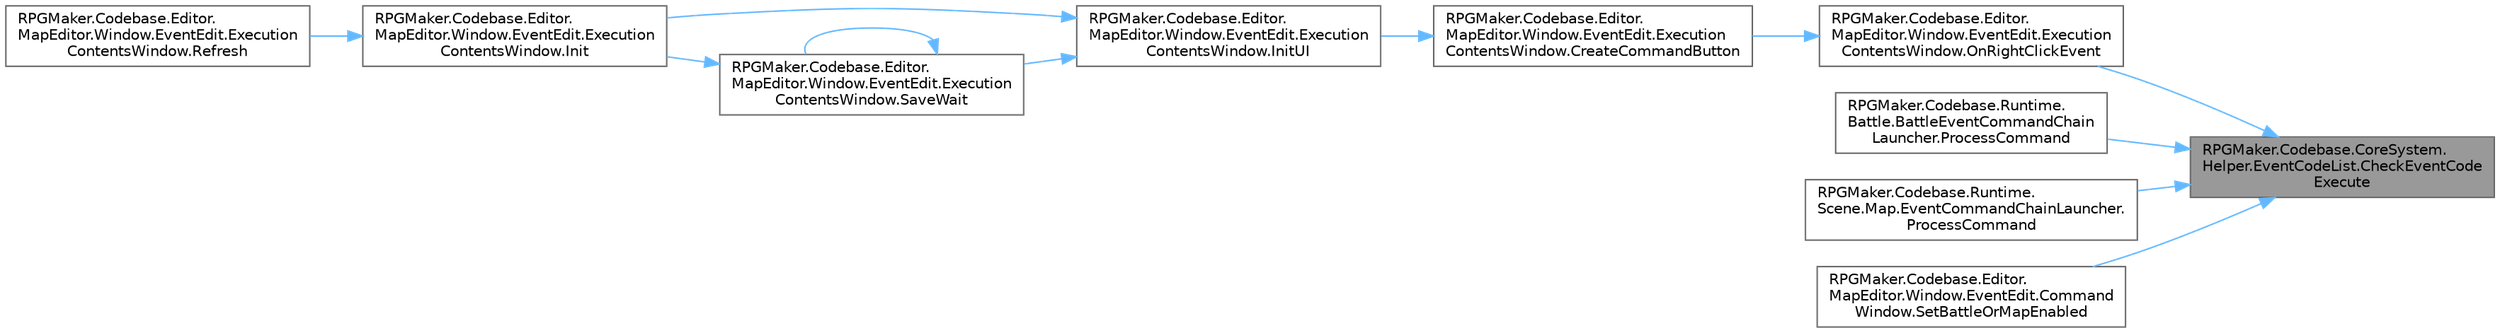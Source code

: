 digraph "RPGMaker.Codebase.CoreSystem.Helper.EventCodeList.CheckEventCodeExecute"
{
 // LATEX_PDF_SIZE
  bgcolor="transparent";
  edge [fontname=Helvetica,fontsize=10,labelfontname=Helvetica,labelfontsize=10];
  node [fontname=Helvetica,fontsize=10,shape=box,height=0.2,width=0.4];
  rankdir="RL";
  Node1 [id="Node000001",label="RPGMaker.Codebase.CoreSystem.\lHelper.EventCodeList.CheckEventCode\lExecute",height=0.2,width=0.4,color="gray40", fillcolor="grey60", style="filled", fontcolor="black",tooltip="イベントが実行可能かどうかの返却"];
  Node1 -> Node2 [id="edge1_Node000001_Node000002",dir="back",color="steelblue1",style="solid",tooltip=" "];
  Node2 [id="Node000002",label="RPGMaker.Codebase.Editor.\lMapEditor.Window.EventEdit.Execution\lContentsWindow.OnRightClickEvent",height=0.2,width=0.4,color="grey40", fillcolor="white", style="filled",URL="$d4/d5c/class_r_p_g_maker_1_1_codebase_1_1_editor_1_1_map_editor_1_1_window_1_1_event_edit_1_1_execution_contents_window.html#a31c7ab15f116e852ee5194da288527bd",tooltip=" "];
  Node2 -> Node3 [id="edge2_Node000002_Node000003",dir="back",color="steelblue1",style="solid",tooltip=" "];
  Node3 [id="Node000003",label="RPGMaker.Codebase.Editor.\lMapEditor.Window.EventEdit.Execution\lContentsWindow.CreateCommandButton",height=0.2,width=0.4,color="grey40", fillcolor="white", style="filled",URL="$d4/d5c/class_r_p_g_maker_1_1_codebase_1_1_editor_1_1_map_editor_1_1_window_1_1_event_edit_1_1_execution_contents_window.html#ae00a6bd44d8ed8d6b3fc47952ad7e93d",tooltip=" "];
  Node3 -> Node4 [id="edge3_Node000003_Node000004",dir="back",color="steelblue1",style="solid",tooltip=" "];
  Node4 [id="Node000004",label="RPGMaker.Codebase.Editor.\lMapEditor.Window.EventEdit.Execution\lContentsWindow.InitUI",height=0.2,width=0.4,color="grey40", fillcolor="white", style="filled",URL="$d4/d5c/class_r_p_g_maker_1_1_codebase_1_1_editor_1_1_map_editor_1_1_window_1_1_event_edit_1_1_execution_contents_window.html#a72f691a47338d5727f9b10a96914a1ac",tooltip=" "];
  Node4 -> Node5 [id="edge4_Node000004_Node000005",dir="back",color="steelblue1",style="solid",tooltip=" "];
  Node5 [id="Node000005",label="RPGMaker.Codebase.Editor.\lMapEditor.Window.EventEdit.Execution\lContentsWindow.Init",height=0.2,width=0.4,color="grey40", fillcolor="white", style="filled",URL="$d4/d5c/class_r_p_g_maker_1_1_codebase_1_1_editor_1_1_map_editor_1_1_window_1_1_event_edit_1_1_execution_contents_window.html#ad86557eb75b462f24a939e27f5892cd7",tooltip=" "];
  Node5 -> Node6 [id="edge5_Node000005_Node000006",dir="back",color="steelblue1",style="solid",tooltip=" "];
  Node6 [id="Node000006",label="RPGMaker.Codebase.Editor.\lMapEditor.Window.EventEdit.Execution\lContentsWindow.Refresh",height=0.2,width=0.4,color="grey40", fillcolor="white", style="filled",URL="$d4/d5c/class_r_p_g_maker_1_1_codebase_1_1_editor_1_1_map_editor_1_1_window_1_1_event_edit_1_1_execution_contents_window.html#a7dbe15d0c9b7a0d788ddf8069371c727",tooltip="内部のデータの再取得を行い、描画内容の更新を行う"];
  Node4 -> Node7 [id="edge6_Node000004_Node000007",dir="back",color="steelblue1",style="solid",tooltip=" "];
  Node7 [id="Node000007",label="RPGMaker.Codebase.Editor.\lMapEditor.Window.EventEdit.Execution\lContentsWindow.SaveWait",height=0.2,width=0.4,color="grey40", fillcolor="white", style="filled",URL="$d4/d5c/class_r_p_g_maker_1_1_codebase_1_1_editor_1_1_map_editor_1_1_window_1_1_event_edit_1_1_execution_contents_window.html#a67cf99d9b2040dc66873e4548b6e6311",tooltip=" "];
  Node7 -> Node5 [id="edge7_Node000007_Node000005",dir="back",color="steelblue1",style="solid",tooltip=" "];
  Node7 -> Node7 [id="edge8_Node000007_Node000007",dir="back",color="steelblue1",style="solid",tooltip=" "];
  Node1 -> Node8 [id="edge9_Node000001_Node000008",dir="back",color="steelblue1",style="solid",tooltip=" "];
  Node8 [id="Node000008",label="RPGMaker.Codebase.Runtime.\lBattle.BattleEventCommandChain\lLauncher.ProcessCommand",height=0.2,width=0.4,color="grey40", fillcolor="white", style="filled",URL="$df/d2c/class_r_p_g_maker_1_1_codebase_1_1_runtime_1_1_battle_1_1_battle_event_command_chain_launcher.html#a228a7b111974757c916545fb991a0db4",tooltip="イベントコマンドを実行する."];
  Node1 -> Node9 [id="edge10_Node000001_Node000009",dir="back",color="steelblue1",style="solid",tooltip=" "];
  Node9 [id="Node000009",label="RPGMaker.Codebase.Runtime.\lScene.Map.EventCommandChainLauncher.\lProcessCommand",height=0.2,width=0.4,color="grey40", fillcolor="white", style="filled",URL="$d8/dfc/class_r_p_g_maker_1_1_codebase_1_1_runtime_1_1_scene_1_1_map_1_1_event_command_chain_launcher.html#ab2c50f092c004dc1a687cb1bc428a30c",tooltip="イベントコマンドを実行する."];
  Node1 -> Node10 [id="edge11_Node000001_Node000010",dir="back",color="steelblue1",style="solid",tooltip=" "];
  Node10 [id="Node000010",label="RPGMaker.Codebase.Editor.\lMapEditor.Window.EventEdit.Command\lWindow.SetBattleOrMapEnabled",height=0.2,width=0.4,color="grey40", fillcolor="white", style="filled",URL="$d2/d33/class_r_p_g_maker_1_1_codebase_1_1_editor_1_1_map_editor_1_1_window_1_1_event_edit_1_1_command_window.html#a2cd48c6511c338e8e08188eb5a0bf921",tooltip="マップイベント、バトルイベントに応じてボタンの有効状態の切り替えを行う"];
}
